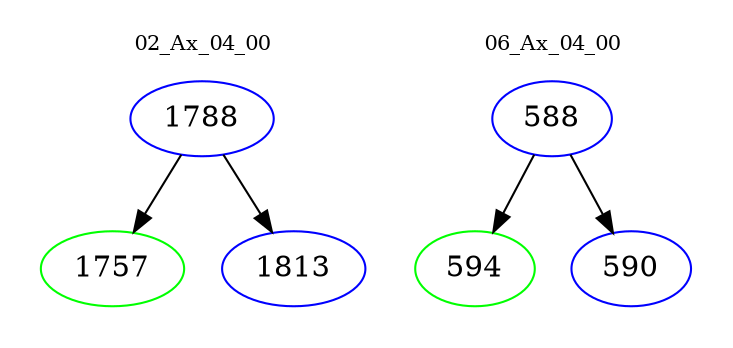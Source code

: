 digraph{
subgraph cluster_0 {
color = white
label = "02_Ax_04_00";
fontsize=10;
T0_1788 [label="1788", color="blue"]
T0_1788 -> T0_1757 [color="black"]
T0_1757 [label="1757", color="green"]
T0_1788 -> T0_1813 [color="black"]
T0_1813 [label="1813", color="blue"]
}
subgraph cluster_1 {
color = white
label = "06_Ax_04_00";
fontsize=10;
T1_588 [label="588", color="blue"]
T1_588 -> T1_594 [color="black"]
T1_594 [label="594", color="green"]
T1_588 -> T1_590 [color="black"]
T1_590 [label="590", color="blue"]
}
}
